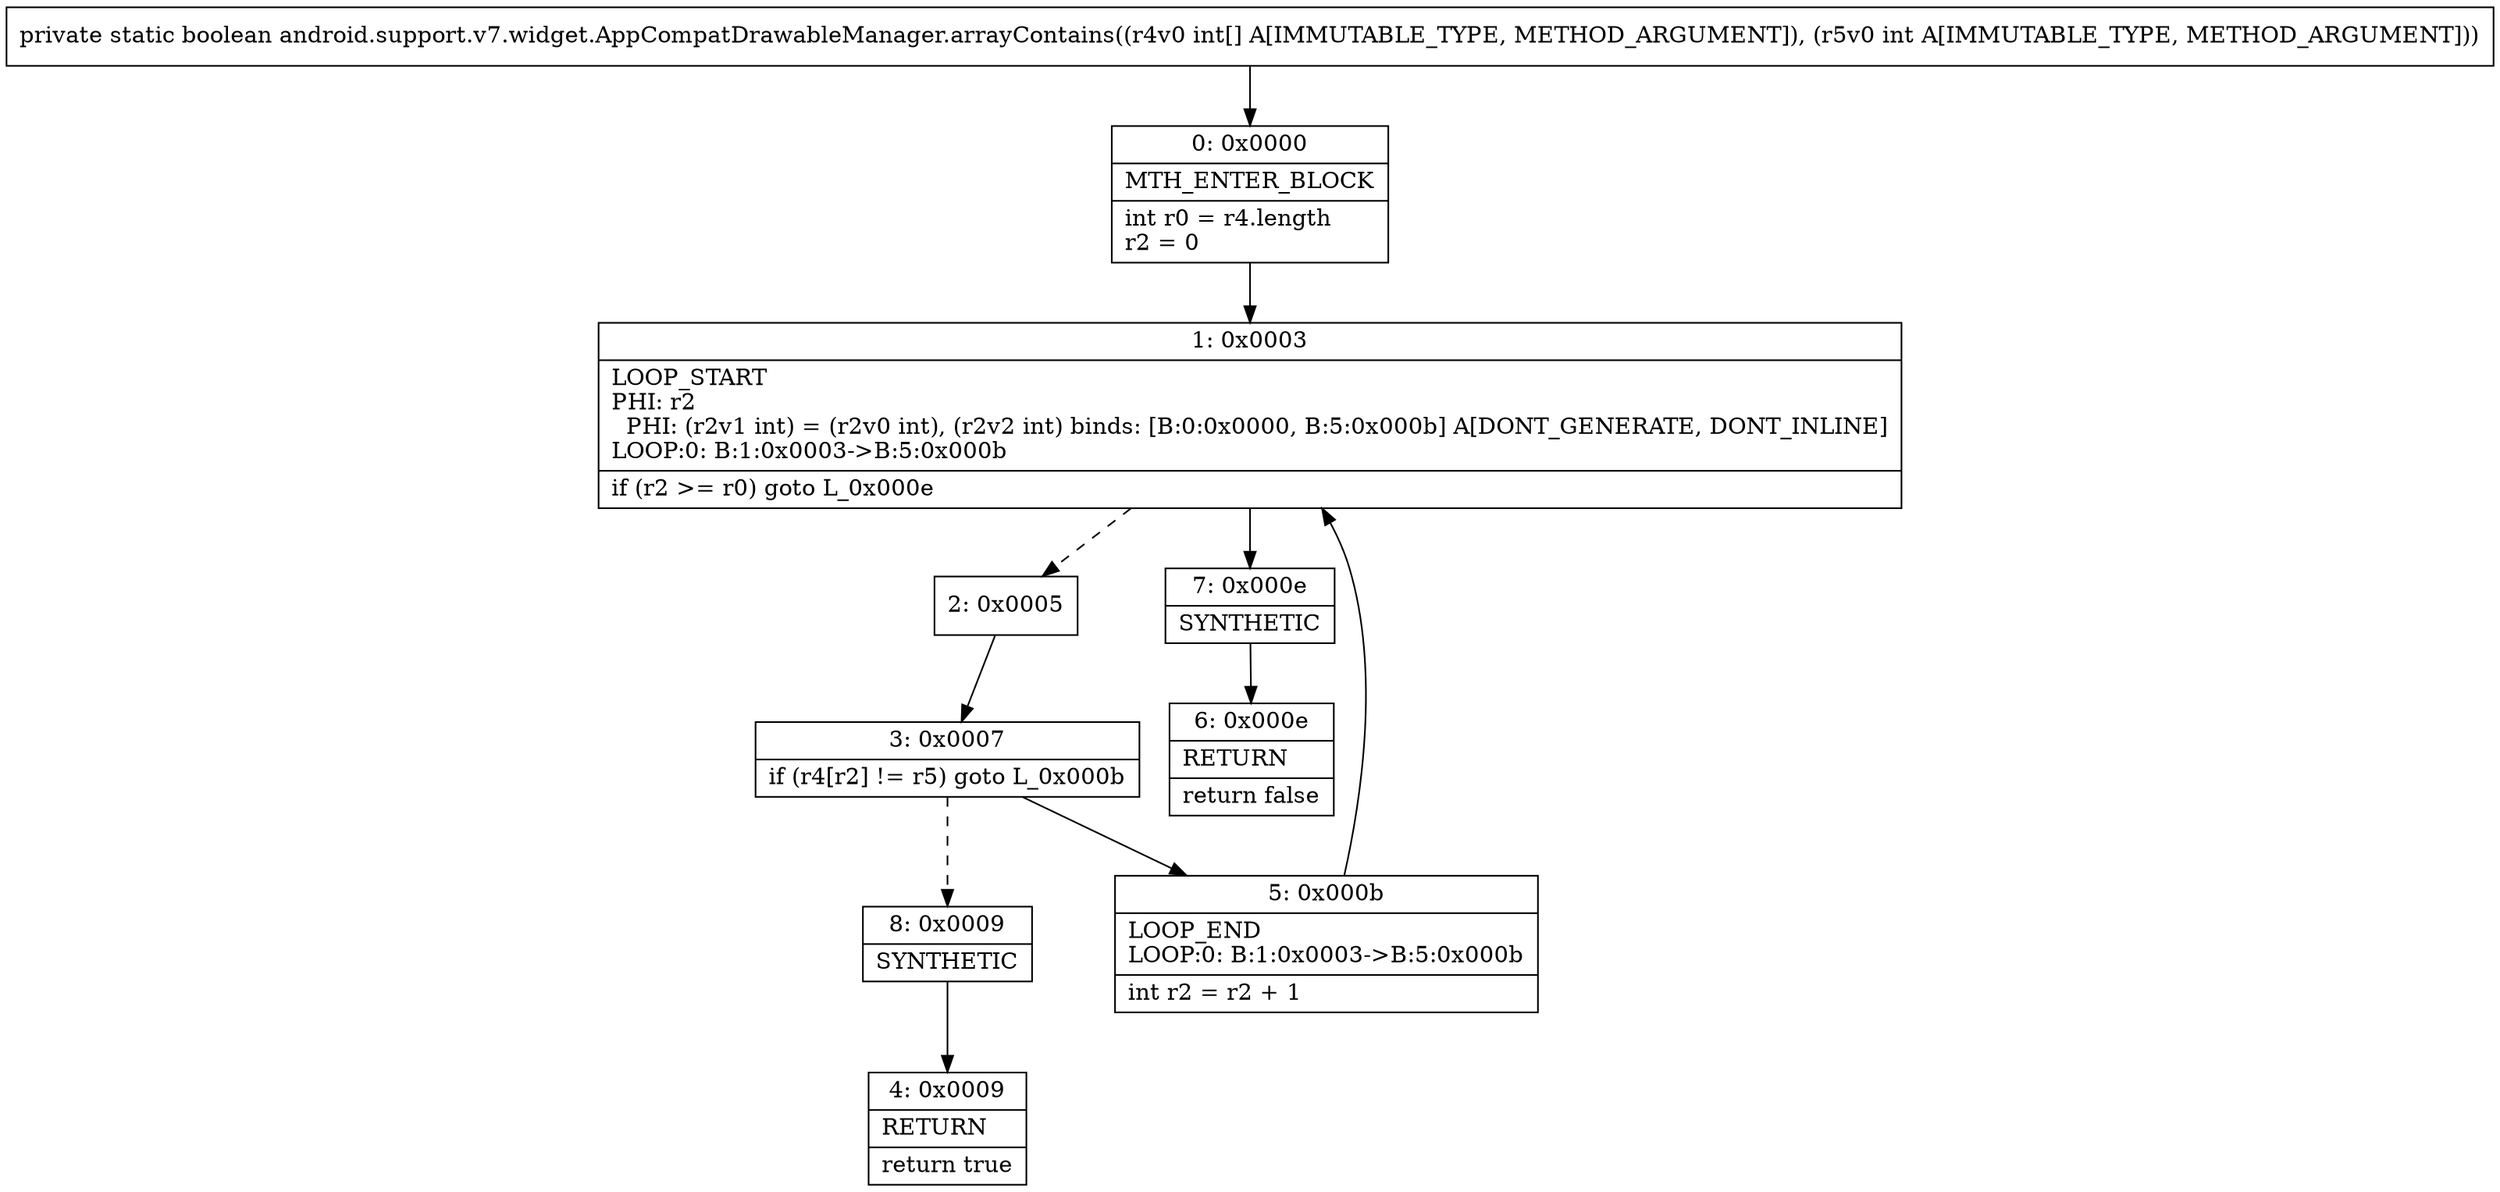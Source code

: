 digraph "CFG forandroid.support.v7.widget.AppCompatDrawableManager.arrayContains([II)Z" {
Node_0 [shape=record,label="{0\:\ 0x0000|MTH_ENTER_BLOCK\l|int r0 = r4.length\lr2 = 0\l}"];
Node_1 [shape=record,label="{1\:\ 0x0003|LOOP_START\lPHI: r2 \l  PHI: (r2v1 int) = (r2v0 int), (r2v2 int) binds: [B:0:0x0000, B:5:0x000b] A[DONT_GENERATE, DONT_INLINE]\lLOOP:0: B:1:0x0003\-\>B:5:0x000b\l|if (r2 \>= r0) goto L_0x000e\l}"];
Node_2 [shape=record,label="{2\:\ 0x0005}"];
Node_3 [shape=record,label="{3\:\ 0x0007|if (r4[r2] != r5) goto L_0x000b\l}"];
Node_4 [shape=record,label="{4\:\ 0x0009|RETURN\l|return true\l}"];
Node_5 [shape=record,label="{5\:\ 0x000b|LOOP_END\lLOOP:0: B:1:0x0003\-\>B:5:0x000b\l|int r2 = r2 + 1\l}"];
Node_6 [shape=record,label="{6\:\ 0x000e|RETURN\l|return false\l}"];
Node_7 [shape=record,label="{7\:\ 0x000e|SYNTHETIC\l}"];
Node_8 [shape=record,label="{8\:\ 0x0009|SYNTHETIC\l}"];
MethodNode[shape=record,label="{private static boolean android.support.v7.widget.AppCompatDrawableManager.arrayContains((r4v0 int[] A[IMMUTABLE_TYPE, METHOD_ARGUMENT]), (r5v0 int A[IMMUTABLE_TYPE, METHOD_ARGUMENT])) }"];
MethodNode -> Node_0;
Node_0 -> Node_1;
Node_1 -> Node_2[style=dashed];
Node_1 -> Node_7;
Node_2 -> Node_3;
Node_3 -> Node_5;
Node_3 -> Node_8[style=dashed];
Node_5 -> Node_1;
Node_7 -> Node_6;
Node_8 -> Node_4;
}

